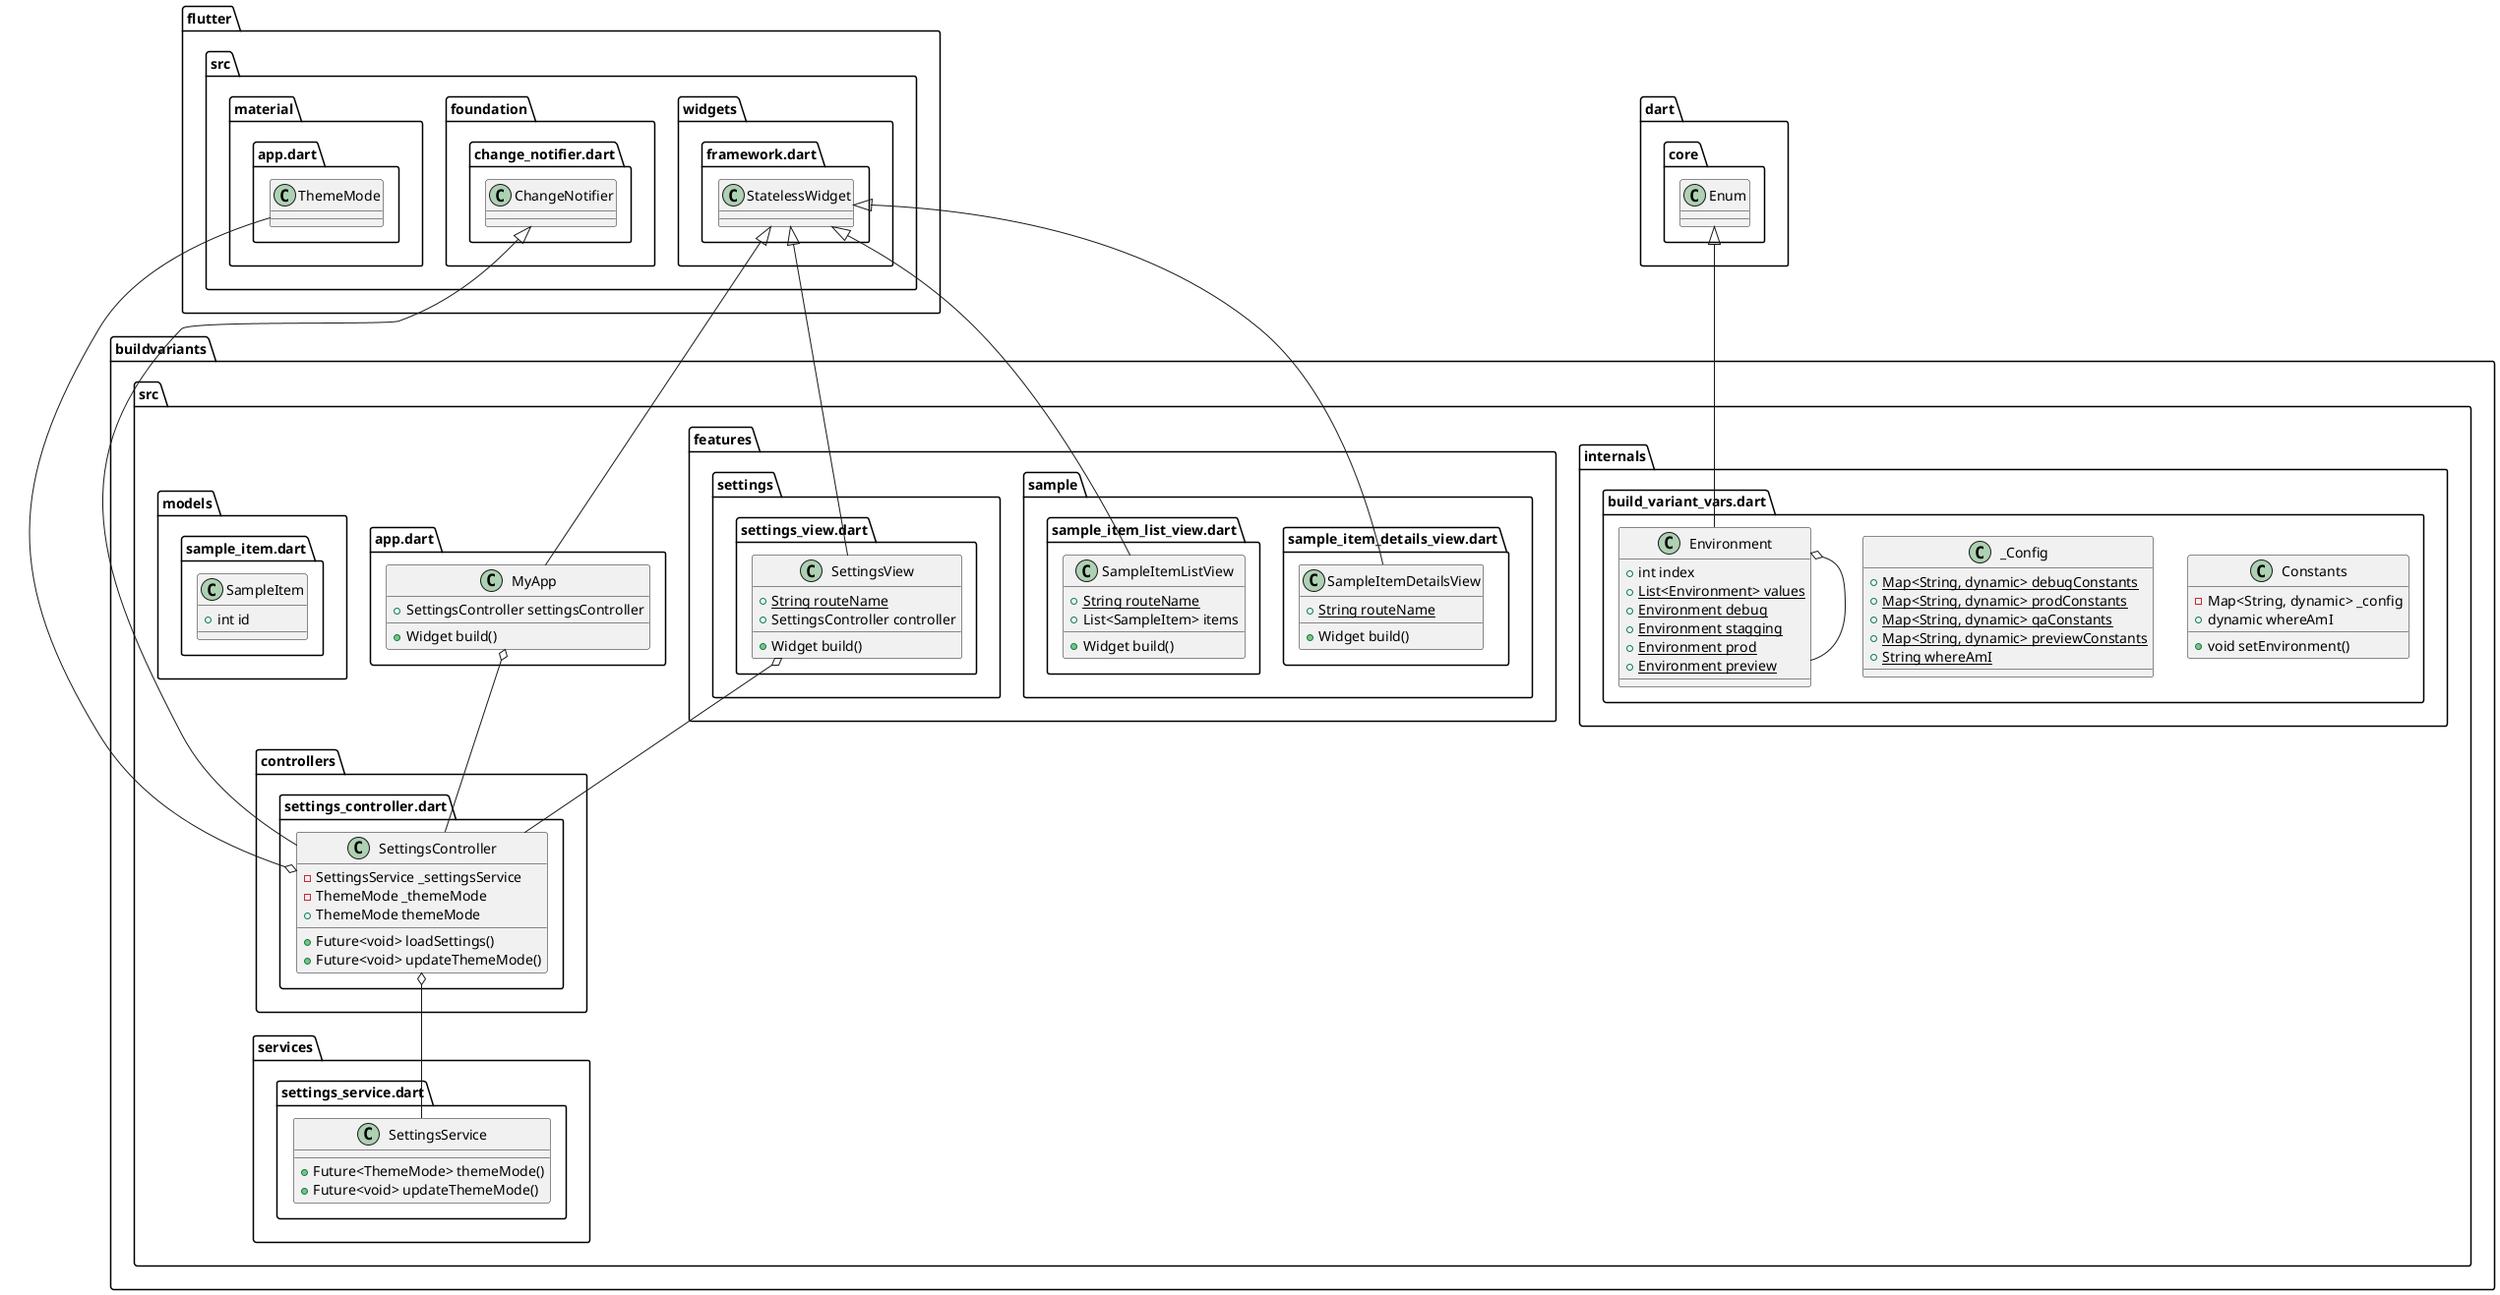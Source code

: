@startuml
set namespaceSeparator ::

class "buildvariants::src::app.dart::MyApp" {
  +SettingsController settingsController
  +Widget build()
}

"buildvariants::src::app.dart::MyApp" o-- "buildvariants::src::controllers::settings_controller.dart::SettingsController"
"flutter::src::widgets::framework.dart::StatelessWidget" <|-- "buildvariants::src::app.dart::MyApp"

class "buildvariants::src::controllers::settings_controller.dart::SettingsController" {
  -SettingsService _settingsService
  -ThemeMode _themeMode
  +ThemeMode themeMode
  +Future<void> loadSettings()
  +Future<void> updateThemeMode()
}

"buildvariants::src::controllers::settings_controller.dart::SettingsController" o-- "buildvariants::src::services::settings_service.dart::SettingsService"
"buildvariants::src::controllers::settings_controller.dart::SettingsController" o-- "flutter::src::material::app.dart::ThemeMode"
"flutter::src::foundation::change_notifier.dart::ChangeNotifier" <|-- "buildvariants::src::controllers::settings_controller.dart::SettingsController"

class "buildvariants::src::features::sample::sample_item_details_view.dart::SampleItemDetailsView" {
  {static} +String routeName
  +Widget build()
}

"flutter::src::widgets::framework.dart::StatelessWidget" <|-- "buildvariants::src::features::sample::sample_item_details_view.dart::SampleItemDetailsView"

class "buildvariants::src::features::sample::sample_item_list_view.dart::SampleItemListView" {
  {static} +String routeName
  +List<SampleItem> items
  +Widget build()
}

"flutter::src::widgets::framework.dart::StatelessWidget" <|-- "buildvariants::src::features::sample::sample_item_list_view.dart::SampleItemListView"

class "buildvariants::src::features::settings::settings_view.dart::SettingsView" {
  {static} +String routeName
  +SettingsController controller
  +Widget build()
}

"buildvariants::src::features::settings::settings_view.dart::SettingsView" o-- "buildvariants::src::controllers::settings_controller.dart::SettingsController"
"flutter::src::widgets::framework.dart::StatelessWidget" <|-- "buildvariants::src::features::settings::settings_view.dart::SettingsView"

class "buildvariants::src::internals::build_variant_vars.dart::Constants" {
  -Map<String, dynamic> _config
  +dynamic whereAmI
  +void setEnvironment()
}

class "buildvariants::src::internals::build_variant_vars.dart::_Config" {
  {static} +Map<String, dynamic> debugConstants
  {static} +Map<String, dynamic> prodConstants
  {static} +Map<String, dynamic> qaConstants
  {static} +Map<String, dynamic> previewConstants
  {static} +String whereAmI
}

class "buildvariants::src::internals::build_variant_vars.dart::Environment" {
  +int index
  {static} +List<Environment> values
  {static} +Environment debug
  {static} +Environment stagging
  {static} +Environment prod
  {static} +Environment preview
}

"buildvariants::src::internals::build_variant_vars.dart::Environment" o-- "buildvariants::src::internals::build_variant_vars.dart::Environment"
"dart::core::Enum" <|-- "buildvariants::src::internals::build_variant_vars.dart::Environment"

class "buildvariants::src::models::sample_item.dart::SampleItem" {
  +int id
}

class "buildvariants::src::services::settings_service.dart::SettingsService" {
  +Future<ThemeMode> themeMode()
  +Future<void> updateThemeMode()
}


@enduml